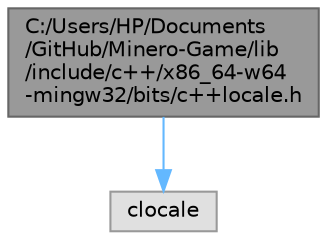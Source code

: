 digraph "C:/Users/HP/Documents/GitHub/Minero-Game/lib/include/c++/x86_64-w64-mingw32/bits/c++locale.h"
{
 // LATEX_PDF_SIZE
  bgcolor="transparent";
  edge [fontname=Helvetica,fontsize=10,labelfontname=Helvetica,labelfontsize=10];
  node [fontname=Helvetica,fontsize=10,shape=box,height=0.2,width=0.4];
  Node1 [id="Node000001",label="C:/Users/HP/Documents\l/GitHub/Minero-Game/lib\l/include/c++/x86_64-w64\l-mingw32/bits/c++locale.h",height=0.2,width=0.4,color="gray40", fillcolor="grey60", style="filled", fontcolor="black",tooltip=" "];
  Node1 -> Node2 [id="edge2_Node000001_Node000002",color="steelblue1",style="solid",tooltip=" "];
  Node2 [id="Node000002",label="clocale",height=0.2,width=0.4,color="grey60", fillcolor="#E0E0E0", style="filled",tooltip=" "];
}
